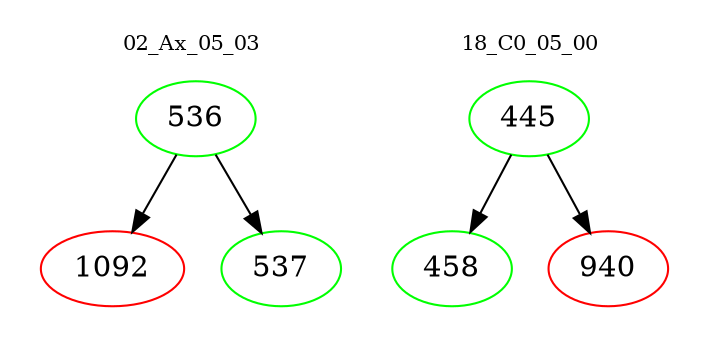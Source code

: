 digraph{
subgraph cluster_0 {
color = white
label = "02_Ax_05_03";
fontsize=10;
T0_536 [label="536", color="green"]
T0_536 -> T0_1092 [color="black"]
T0_1092 [label="1092", color="red"]
T0_536 -> T0_537 [color="black"]
T0_537 [label="537", color="green"]
}
subgraph cluster_1 {
color = white
label = "18_C0_05_00";
fontsize=10;
T1_445 [label="445", color="green"]
T1_445 -> T1_458 [color="black"]
T1_458 [label="458", color="green"]
T1_445 -> T1_940 [color="black"]
T1_940 [label="940", color="red"]
}
}
